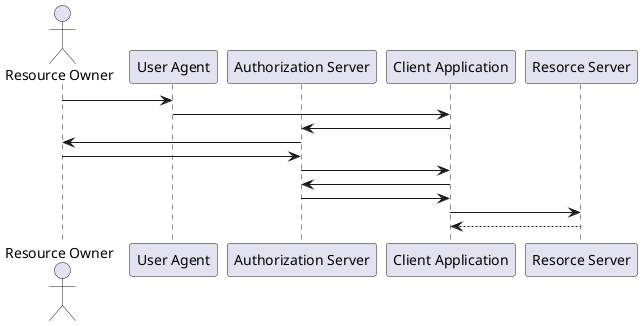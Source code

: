 @startuml code
actor "Resource Owner"
participant "User Agent" as UA
participant "Authorization Server" as AS
participant "Client Application" as CA
participant "Resorce Server" as RS

"Resource Owner" -> UA
UA -> CA
CA -> AS
AS -> "Resource Owner"
"Resource Owner" -> AS
AS -> CA
CA -> AS
AS -> CA
CA -> RS
RS --> CA
@enduml